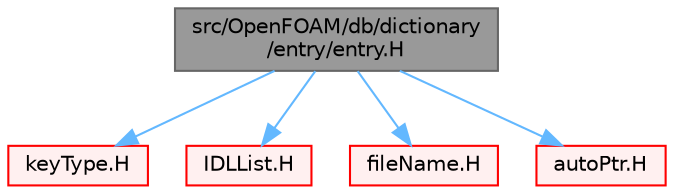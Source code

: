 digraph "src/OpenFOAM/db/dictionary/entry/entry.H"
{
 // LATEX_PDF_SIZE
  bgcolor="transparent";
  edge [fontname=Helvetica,fontsize=10,labelfontname=Helvetica,labelfontsize=10];
  node [fontname=Helvetica,fontsize=10,shape=box,height=0.2,width=0.4];
  Node1 [id="Node000001",label="src/OpenFOAM/db/dictionary\l/entry/entry.H",height=0.2,width=0.4,color="gray40", fillcolor="grey60", style="filled", fontcolor="black",tooltip=" "];
  Node1 -> Node2 [id="edge1_Node000001_Node000002",color="steelblue1",style="solid",tooltip=" "];
  Node2 [id="Node000002",label="keyType.H",height=0.2,width=0.4,color="red", fillcolor="#FFF0F0", style="filled",URL="$keyType_8H.html",tooltip=" "];
  Node1 -> Node32 [id="edge2_Node000001_Node000032",color="steelblue1",style="solid",tooltip=" "];
  Node32 [id="Node000032",label="IDLList.H",height=0.2,width=0.4,color="red", fillcolor="#FFF0F0", style="filled",URL="$IDLList_8H.html",tooltip="Intrusive doubly-linked list."];
  Node1 -> Node68 [id="edge3_Node000001_Node000068",color="steelblue1",style="solid",tooltip=" "];
  Node68 [id="Node000068",label="fileName.H",height=0.2,width=0.4,color="red", fillcolor="#FFF0F0", style="filled",URL="$fileName_8H.html",tooltip=" "];
  Node1 -> Node75 [id="edge4_Node000001_Node000075",color="steelblue1",style="solid",tooltip=" "];
  Node75 [id="Node000075",label="autoPtr.H",height=0.2,width=0.4,color="red", fillcolor="#FFF0F0", style="filled",URL="$autoPtr_8H.html",tooltip=" "];
}
